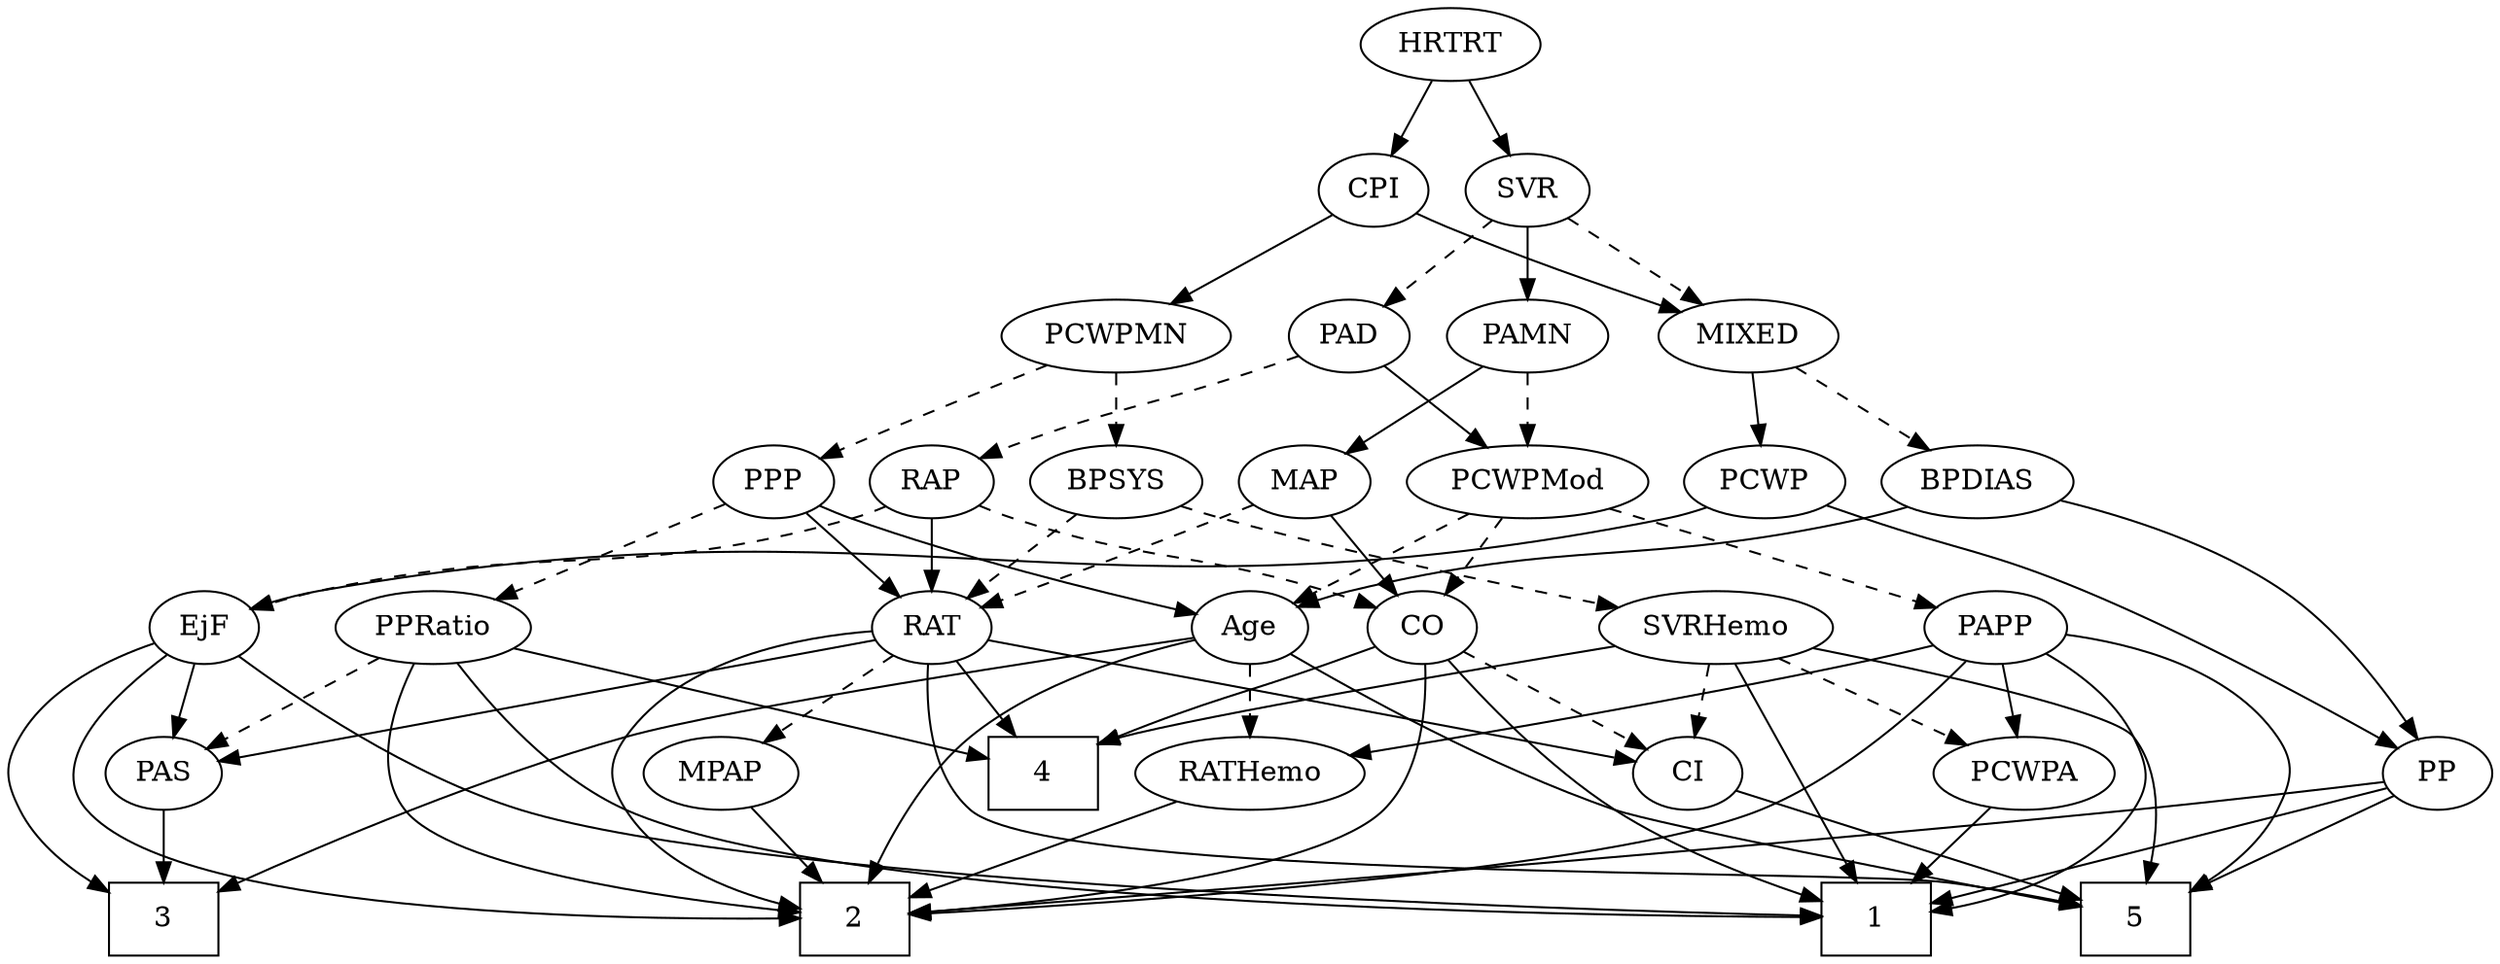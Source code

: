 strict digraph {
	graph [bb="0,0,1193.8,468"];
	node [label="\N"];
	1	[height=0.5,
		pos="895.77,18",
		shape=box,
		width=0.75];
	2	[height=0.5,
		pos="407.77,18",
		shape=box,
		width=0.75];
	3	[height=0.5,
		pos="74.772,18",
		shape=box,
		width=0.75];
	4	[height=0.5,
		pos="500.77,90",
		shape=box,
		width=0.75];
	5	[height=0.5,
		pos="1020.8,18",
		shape=box,
		width=0.75];
	Age	[height=0.5,
		pos="594.77,162",
		width=0.75];
	Age -> 2	[pos="e,414.95,36.329 569.4,155.55 541.3,148.48 495.87,133.88 464.77,108 444.5,91.13 429.03,65.152 419.35,45.608",
		style=solid];
	Age -> 3	[pos="e,101.81,34.825 568.7,157.04 492.97,145.53 277.46,112.55 262.77,108 207.44,90.87 147.64,60.264 110.69,39.796",
		style=solid];
	Age -> 5	[pos="e,993.59,24.238 613.6,149.07 644.44,130.04 708.17,92.837 766.77,72 787.02,64.802 918.17,38.894 983.67,26.163",
		style=solid];
	RATHemo	[height=0.5,
		pos="594.77,90",
		width=1.3721];
	Age -> RATHemo	[pos="e,594.77,108.1 594.77,143.7 594.77,135.98 594.77,126.71 594.77,118.11",
		style=dashed];
	EjF	[height=0.5,
		pos="97.772,162",
		width=0.75];
	EjF -> 1	[pos="e,868.43,19.268 112.41,146.8 134.75,126.15 179.64,88.488 225.77,72 343.75,29.835 735.24,21.116 858.36,19.401",
		style=solid];
	EjF -> 2	[pos="e,380.62,18.544 79.071,148.49 54.544,130.6 17.039,97.077 38.772,72 81.451,22.752 285.34,18.189 370.38,18.483",
		style=solid];
	EjF -> 3	[pos="e,47.741,31.873 73.212,154.45 51.176,147.13 20.161,132.9 5.7715,108 -2.235,94.147 -1.3015,86.352 5.7715,72 12.879,57.579 26.004,\
45.987 38.914,37.366",
		style=solid];
	PAS	[height=0.5,
		pos="74.772,90",
		width=0.75];
	EjF -> PAS	[pos="e,80.288,107.79 92.204,144.05 89.577,136.06 86.38,126.33 83.446,117.4",
		style=solid];
	RAP	[height=0.5,
		pos="445.77,234",
		width=0.77632];
	RAP -> EjF	[pos="e,121.69,170.71 424.65,222.03 419.56,219.74 414.06,217.56 408.77,216 300.24,184.05 267.39,203.72 156.77,180 148.47,178.22 139.63,\
175.9 131.38,173.56",
		style=dashed];
	CO	[height=0.5,
		pos="671.77,162",
		width=0.75];
	RAP -> CO	[pos="e,649.88,172.81 467.4,222.22 472.37,219.98 477.7,217.76 482.77,216 546.71,193.77 566.42,201.03 630.77,180 633.92,178.97 637.17,177.81 \
640.39,176.58",
		style=dashed];
	RAT	[height=0.5,
		pos="445.77,162",
		width=0.75827];
	RAP -> RAT	[pos="e,445.77,180.1 445.77,215.7 445.77,207.98 445.77,198.71 445.77,190.11",
		style=solid];
	MIXED	[height=0.5,
		pos="816.77,306",
		width=1.1193];
	BPDIAS	[height=0.5,
		pos="916.77,234",
		width=1.1735];
	MIXED -> BPDIAS	[pos="e,895.73,249.73 837.49,290.5 851.88,280.43 871.25,266.86 887.25,255.67",
		style=dashed];
	PCWP	[height=0.5,
		pos="821.77,234",
		width=0.97491];
	MIXED -> PCWP	[pos="e,820.55,252.1 818.01,287.7 818.56,279.98 819.22,270.71 819.83,262.11",
		style=solid];
	MPAP	[height=0.5,
		pos="306.77,90",
		width=0.97491];
	MPAP -> 2	[pos="e,383.22,36.019 326.73,75.17 340.4,65.69 358.87,52.89 374.73,41.904",
		style=solid];
	BPSYS	[height=0.5,
		pos="529.77,234",
		width=1.0471];
	BPSYS -> RAT	[pos="e,461.98,176.5 511.54,217.81 499.32,207.62 483.08,194.09 469.8,183.02",
		style=dashed];
	SVRHemo	[height=0.5,
		pos="818.77,162",
		width=1.3902];
	BPSYS -> SVRHemo	[pos="e,774.85,170.67 557.78,221.94 563.67,219.82 569.89,217.72 575.77,216 639.94,197.24 715.38,181.79 764.98,172.5",
		style=dashed];
	PAD	[height=0.5,
		pos="633.77,306",
		width=0.79437];
	PAD -> RAP	[pos="e,467.52,245.45 610.01,295.85 603.17,293.26 595.69,290.48 588.77,288 541.94,271.21 528.99,270.41 482.77,252 480.9,251.25 478.99,\
250.46 477.06,249.65",
		style=dashed];
	PCWPMod	[height=0.5,
		pos="716.77,234",
		width=1.4443];
	PAD -> PCWPMod	[pos="e,697.79,251.01 650.17,291.17 661.52,281.6 676.87,268.65 689.98,257.6",
		style=solid];
	CO -> 1	[pos="e,868.7,26.932 684.59,146 701.69,126.74 733.69,93.264 766.77,72 795.67,53.425 832.16,39.16 858.95,30.133",
		style=solid];
	CO -> 2	[pos="e,435.12,21.231 673.21,143.7 673.87,123.64 671.63,90.906 652.77,72 624.01,43.162 506.34,28.161 445.14,22.18",
		style=solid];
	CO -> 4	[pos="e,527.8,104.03 649.26,151.54 643.27,149.05 636.78,146.4 630.77,144 591.89,128.5 579.5,125.87 537.02,107.96",
		style=solid];
	CI	[height=0.5,
		pos="802.77,90",
		width=0.75];
	CO -> CI	[pos="e,782.45,101.86 692.24,150.06 714.06,138.4 748.81,119.83 773.52,106.63",
		style=dashed];
	PAS -> 3	[pos="e,74.772,36.104 74.772,71.697 74.772,63.983 74.772,54.712 74.772,46.112",
		style=solid];
	PAMN	[height=0.5,
		pos="716.77,306",
		width=1.011];
	PAMN -> PCWPMod	[pos="e,716.77,252.1 716.77,287.7 716.77,279.98 716.77,270.71 716.77,262.11",
		style=dashed];
	MAP	[height=0.5,
		pos="615.77,234",
		width=0.84854];
	PAMN -> MAP	[pos="e,634.81,248.2 696.33,290.83 681.02,280.22 659.9,265.59 643.13,253.96",
		style=solid];
	RATHemo -> 2	[pos="e,434.85,29.137 561.34,76.485 528.45,64.173 478.36,45.422 444.4,32.712",
		style=solid];
	CPI	[height=0.5,
		pos="643.77,378",
		width=0.75];
	CPI -> MIXED	[pos="e,786.59,317.96 664.98,366.68 669.81,364.41 674.94,362.07 679.77,360 712.13,346.12 749.42,331.8 776.93,321.55",
		style=solid];
	PCWPMN	[height=0.5,
		pos="529.77,306",
		width=1.3902];
	CPI -> PCWPMN	[pos="e,553.97,321.86 624.43,365.13 607.5,354.73 582.54,339.4 562.5,327.1",
		style=solid];
	RAT -> 2	[pos="e,399.89,36.021 427.62,148.51 415.51,138.99 400.6,124.71 393.77,108 385.58,87.965 390.34,63.585 396.44,45.412",
		style=solid];
	RAT -> 4	[pos="e,487.31,108.13 457.71,145.81 464.52,137.14 473.23,126.05 481.03,116.12",
		style=solid];
	RAT -> 5	[pos="e,993.63,25.001 443.94,143.96 442.79,123.52 444.44,89.788 464.77,72 503.94,37.735 880.19,42.893 931.77,36 948.91,33.71 967.74,30.252 \
983.65,27.052",
		style=solid];
	RAT -> MPAP	[pos="e,330.89,103.15 424.66,150.37 402.2,139.06 366.37,121.01 340.09,107.78",
		style=dashed];
	RAT -> PAS	[pos="e,100.34,95.824 419.68,156.08 354.6,143.8 184.97,111.79 110.6,97.759",
		style=solid];
	RAT -> CI	[pos="e,776.91,96.072 471.73,155.91 534.59,143.58 695.05,112.12 766.96,98.022",
		style=solid];
	SVR	[height=0.5,
		pos="716.77,378",
		width=0.77632];
	SVR -> MIXED	[pos="e,795.78,321.7 735.11,364.16 749.71,353.94 770.42,339.44 787.33,327.61",
		style=dashed];
	SVR -> PAD	[pos="e,650.14,320.8 700.37,363.17 688.32,353.01 671.75,339.03 658.15,327.56",
		style=dashed];
	SVR -> PAMN	[pos="e,716.77,324.1 716.77,359.7 716.77,351.98 716.77,342.71 716.77,334.11",
		style=solid];
	PCWPMod -> Age	[pos="e,614.68,174.43 691.2,218.33 671.44,206.99 644.11,191.31 623.58,179.53",
		style=dashed];
	PCWPMod -> CO	[pos="e,681.95,178.83 705.88,216.05 700.36,207.47 693.56,196.89 687.48,187.44",
		style=dashed];
	PAPP	[height=0.5,
		pos="949.77,162",
		width=0.88464];
	PCWPMod -> PAPP	[pos="e,922.41,171.22 754.73,221.6 798.3,208.51 869.31,187.17 912.57,174.18",
		style=dashed];
	PCWPA	[height=0.5,
		pos="965.77,90",
		width=1.1555];
	PCWPA -> 1	[pos="e,913.06,36.292 949.89,73.116 941.14,64.373 930.11,53.334 920.28,43.51",
		style=solid];
	PCWPMN -> BPSYS	[pos="e,529.77,252.1 529.77,287.7 529.77,279.98 529.77,270.71 529.77,262.11",
		style=dashed];
	PPP	[height=0.5,
		pos="372.77,234",
		width=0.75];
	PCWPMN -> PPP	[pos="e,394.05,245.17 498.83,291.73 474.32,281.16 439.25,265.87 408.77,252 406.98,251.18 405.14,250.34 403.28,249.48",
		style=dashed];
	SVRHemo -> 1	[pos="e,886.41,36.268 827.91,144.15 841.15,119.73 865.8,74.265 881.47,45.375",
		style=solid];
	SVRHemo -> 4	[pos="e,527.99,104.74 773.91,154 709.8,143.77 594.25,124.43 537.55,107.72",
		style=solid];
	SVRHemo -> 5	[pos="e,1025.4,36.14 861.35,152.38 916.54,140.79 1006.9,120.24 1016.8,108 1030.5,90.912 1030.3,65.461 1027.3,46.147",
		style=solid];
	SVRHemo -> PCWPA	[pos="e,938.77,103.86 847.81,147.17 871.26,136.01 904.37,120.24 929.55,108.25",
		style=dashed];
	SVRHemo -> CI	[pos="e,806.68,108.1 814.82,143.7 813.05,135.98 810.93,126.71 808.97,118.11",
		style=dashed];
	BPDIAS -> Age	[pos="e,616.56,173.16 885.72,221.74 879.19,219.63 872.3,217.59 865.77,216 765.23,191.56 735.37,208.01 635.77,180 632.58,179.1 629.31,178.03 \
626.07,176.86",
		style=solid];
	PP	[height=0.5,
		pos="1166.8,90",
		width=0.75];
	BPDIAS -> PP	[pos="e,1157.3,106.93 956.46,227.48 993.61,220.86 1049.4,207.08 1090.8,180 1116.3,163.3 1138,135.61 1151.6,115.54",
		style=solid];
	MAP -> CO	[pos="e,659.38,178.49 628.2,217.46 635.52,208.31 644.93,196.55 653.13,186.31",
		style=solid];
	MAP -> RAT	[pos="e,468.57,172.01 591.89,222.47 586.9,220.31 581.67,218.06 576.77,216 543.28,201.93 504.7,186.4 478.13,175.81",
		style=dashed];
	PP -> 1	[pos="e,923.12,26.065 1141.8,82.54 1093.9,70.177 989.13,43.115 933.01,28.619",
		style=solid];
	PP -> 2	[pos="e,434.81,21.1 1140.5,85.814 1110.6,82.232 1060.2,76.349 1016.8,72 800.22,50.31 539.84,29.361 444.79,21.884",
		style=solid];
	PP -> 5	[pos="e,1048,32.054 1145.5,78.821 1122.4,67.715 1084.9,49.74 1057,36.388",
		style=solid];
	PPP -> Age	[pos="e,569.68,168.76 393.84,222.35 398.68,220.1 403.85,217.85 408.77,216 460.2,196.68 521.87,180.41 559.68,171.18",
		style=solid];
	PPP -> RAT	[pos="e,430.77,177.38 387.54,218.83 397.87,208.94 411.83,195.55 423.5,184.36",
		style=solid];
	PPRatio	[height=0.5,
		pos="205.77,162",
		width=1.1013];
	PPP -> PPRatio	[pos="e,233.9,174.79 350.6,223.7 323.22,212.23 276.25,192.54 243.23,178.7",
		style=dashed];
	PPRatio -> 1	[pos="e,868.4,19.872 211.29,144.17 219.11,123.27 235.58,88.384 262.77,72 313.82,41.238 730.02,24.637 858.28,20.216",
		style=solid];
	PPRatio -> 2	[pos="e,380.38,21.591 196.37,144.36 186.78,124.92 175.46,92.8 191.77,72 213.54,44.242 314.28,29.108 370.16,22.718",
		style=solid];
	PPRatio -> 4	[pos="e,473.53,97.463 240.19,152.83 296.11,139.56 406.21,113.44 463.76,99.783",
		style=solid];
	PPRatio -> PAS	[pos="e,95.423,102.03 181.13,147.83 159.37,136.21 127.6,119.23 104.45,106.86",
		style=dashed];
	PCWP -> EjF	[pos="e,121.32,171.09 796.12,221.56 790.2,219.35 783.85,217.32 777.77,216 507.57,157.48 429.29,226.56 156.77,180 148.33,178.56 139.38,\
176.35 131.06,173.99",
		style=solid];
	PCWP -> PP	[pos="e,1147,102.54 848.63,222.19 854.26,220.05 860.18,217.88 865.77,216 920.57,197.56 936.96,201.14 990.77,180 1044.5,158.89 1103.8,126.97 \
1138.1,107.64",
		style=solid];
	CI -> 5	[pos="e,993.66,27.707 826.52,81.376 864.48,69.187 939.11,45.221 984.01,30.805",
		style=solid];
	PAPP -> 1	[pos="e,922.92,22.323 973.34,149.54 988.81,140.59 1007.8,126.56 1016.8,108 1023.7,93.598 1025.5,85.392 1016.8,72 998.33,43.791 961.19,\
30.503 932.89,24.302",
		style=solid];
	PAPP -> 2	[pos="e,434.77,20.391 936.09,145.66 916.7,125.03 879.06,88.989 838.77,72 767.86,42.094 535.92,26.179 444.9,20.96",
		style=solid];
	PAPP -> 5	[pos="e,1048.1,32.684 981.19,158.83 1014,154.68 1063.9,142.69 1087.8,108 1096.8,94.813 1094.7,86.402 1087.8,72 1081.1,58.116 1068.7,46.766 \
1056.5,38.182",
		style=solid];
	PAPP -> RATHemo	[pos="e,638.53,98.541 921.11,153.91 907.94,150.73 892.1,147.03 877.77,144 798.19,127.16 705.43,110.32 648.41,100.27",
		style=solid];
	PAPP -> PCWPA	[pos="e,961.82,108.28 953.64,144.05 955.43,136.26 957.58,126.82 959.58,118.08",
		style=solid];
	HRTRT	[height=0.5,
		pos="679.77,450",
		width=1.1013];
	HRTRT -> CPI	[pos="e,652.24,395.47 671.24,432.41 666.94,424.04 661.62,413.71 656.82,404.37",
		style=solid];
	HRTRT -> SVR	[pos="e,708.07,395.47 688.54,432.41 692.96,424.04 698.42,413.71 703.36,404.37",
		style=solid];
}
